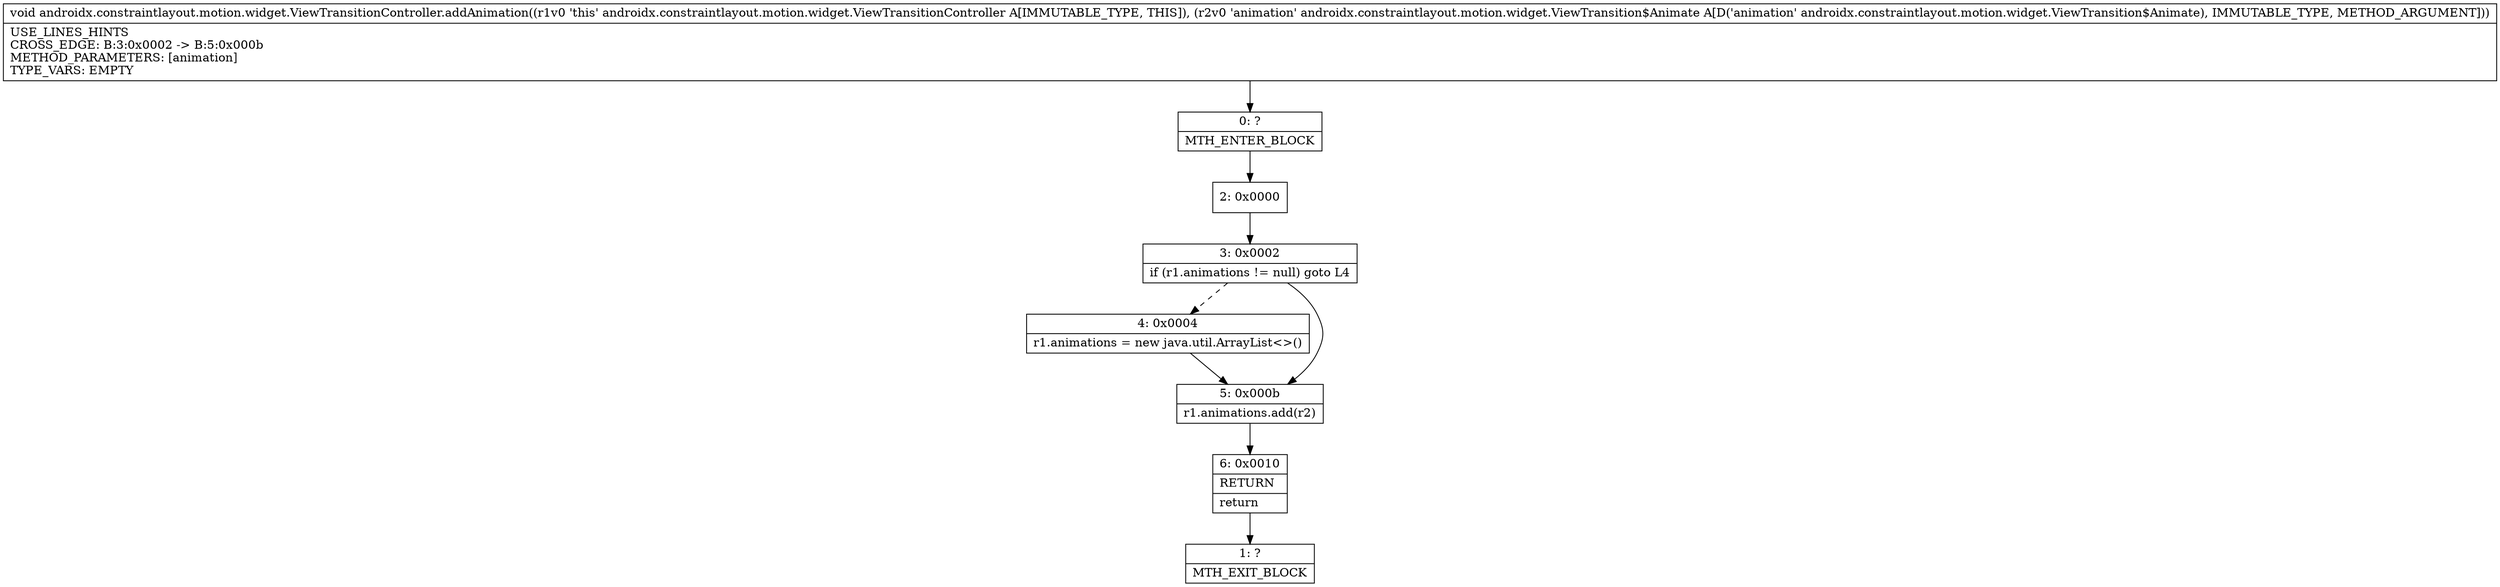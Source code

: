 digraph "CFG forandroidx.constraintlayout.motion.widget.ViewTransitionController.addAnimation(Landroidx\/constraintlayout\/motion\/widget\/ViewTransition$Animate;)V" {
Node_0 [shape=record,label="{0\:\ ?|MTH_ENTER_BLOCK\l}"];
Node_2 [shape=record,label="{2\:\ 0x0000}"];
Node_3 [shape=record,label="{3\:\ 0x0002|if (r1.animations != null) goto L4\l}"];
Node_4 [shape=record,label="{4\:\ 0x0004|r1.animations = new java.util.ArrayList\<\>()\l}"];
Node_5 [shape=record,label="{5\:\ 0x000b|r1.animations.add(r2)\l}"];
Node_6 [shape=record,label="{6\:\ 0x0010|RETURN\l|return\l}"];
Node_1 [shape=record,label="{1\:\ ?|MTH_EXIT_BLOCK\l}"];
MethodNode[shape=record,label="{void androidx.constraintlayout.motion.widget.ViewTransitionController.addAnimation((r1v0 'this' androidx.constraintlayout.motion.widget.ViewTransitionController A[IMMUTABLE_TYPE, THIS]), (r2v0 'animation' androidx.constraintlayout.motion.widget.ViewTransition$Animate A[D('animation' androidx.constraintlayout.motion.widget.ViewTransition$Animate), IMMUTABLE_TYPE, METHOD_ARGUMENT]))  | USE_LINES_HINTS\lCROSS_EDGE: B:3:0x0002 \-\> B:5:0x000b\lMETHOD_PARAMETERS: [animation]\lTYPE_VARS: EMPTY\l}"];
MethodNode -> Node_0;Node_0 -> Node_2;
Node_2 -> Node_3;
Node_3 -> Node_4[style=dashed];
Node_3 -> Node_5;
Node_4 -> Node_5;
Node_5 -> Node_6;
Node_6 -> Node_1;
}

